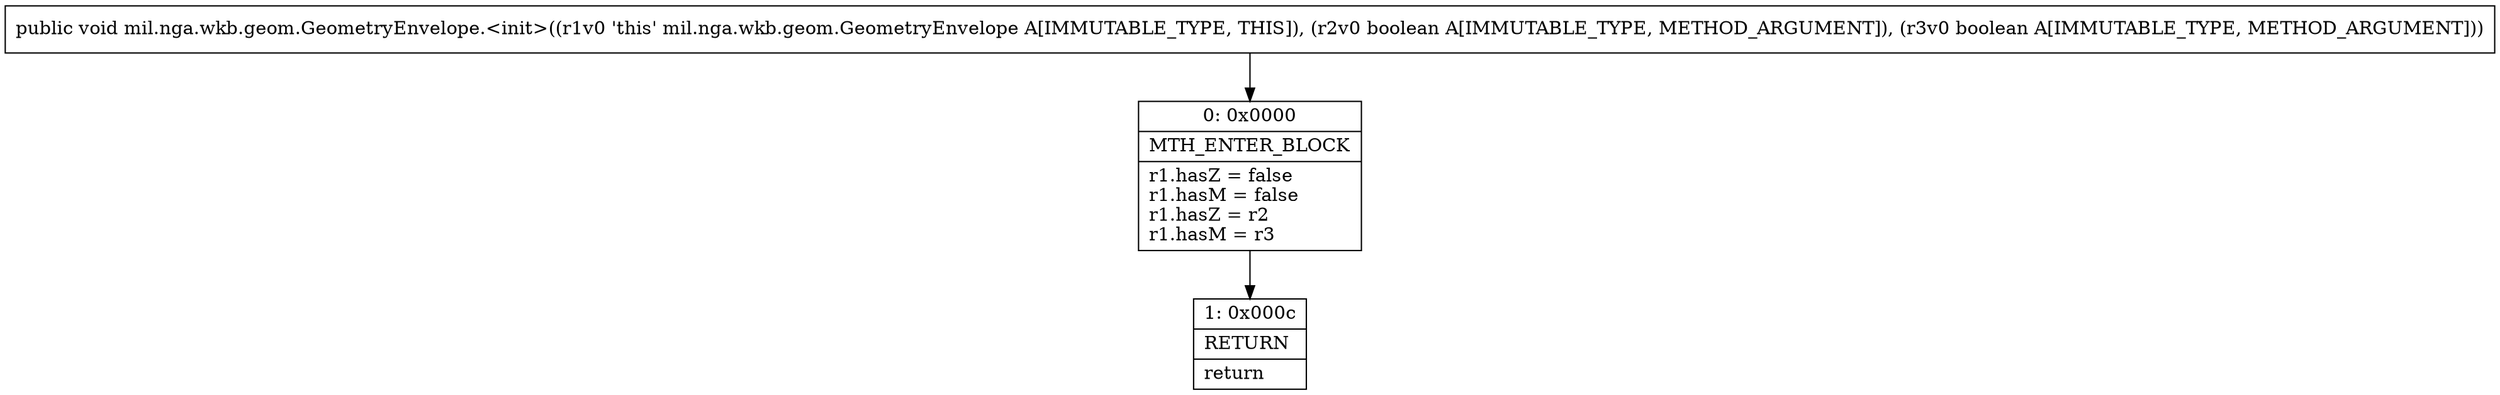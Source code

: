 digraph "CFG formil.nga.wkb.geom.GeometryEnvelope.\<init\>(ZZ)V" {
Node_0 [shape=record,label="{0\:\ 0x0000|MTH_ENTER_BLOCK\l|r1.hasZ = false\lr1.hasM = false\lr1.hasZ = r2\lr1.hasM = r3\l}"];
Node_1 [shape=record,label="{1\:\ 0x000c|RETURN\l|return\l}"];
MethodNode[shape=record,label="{public void mil.nga.wkb.geom.GeometryEnvelope.\<init\>((r1v0 'this' mil.nga.wkb.geom.GeometryEnvelope A[IMMUTABLE_TYPE, THIS]), (r2v0 boolean A[IMMUTABLE_TYPE, METHOD_ARGUMENT]), (r3v0 boolean A[IMMUTABLE_TYPE, METHOD_ARGUMENT])) }"];
MethodNode -> Node_0;
Node_0 -> Node_1;
}

